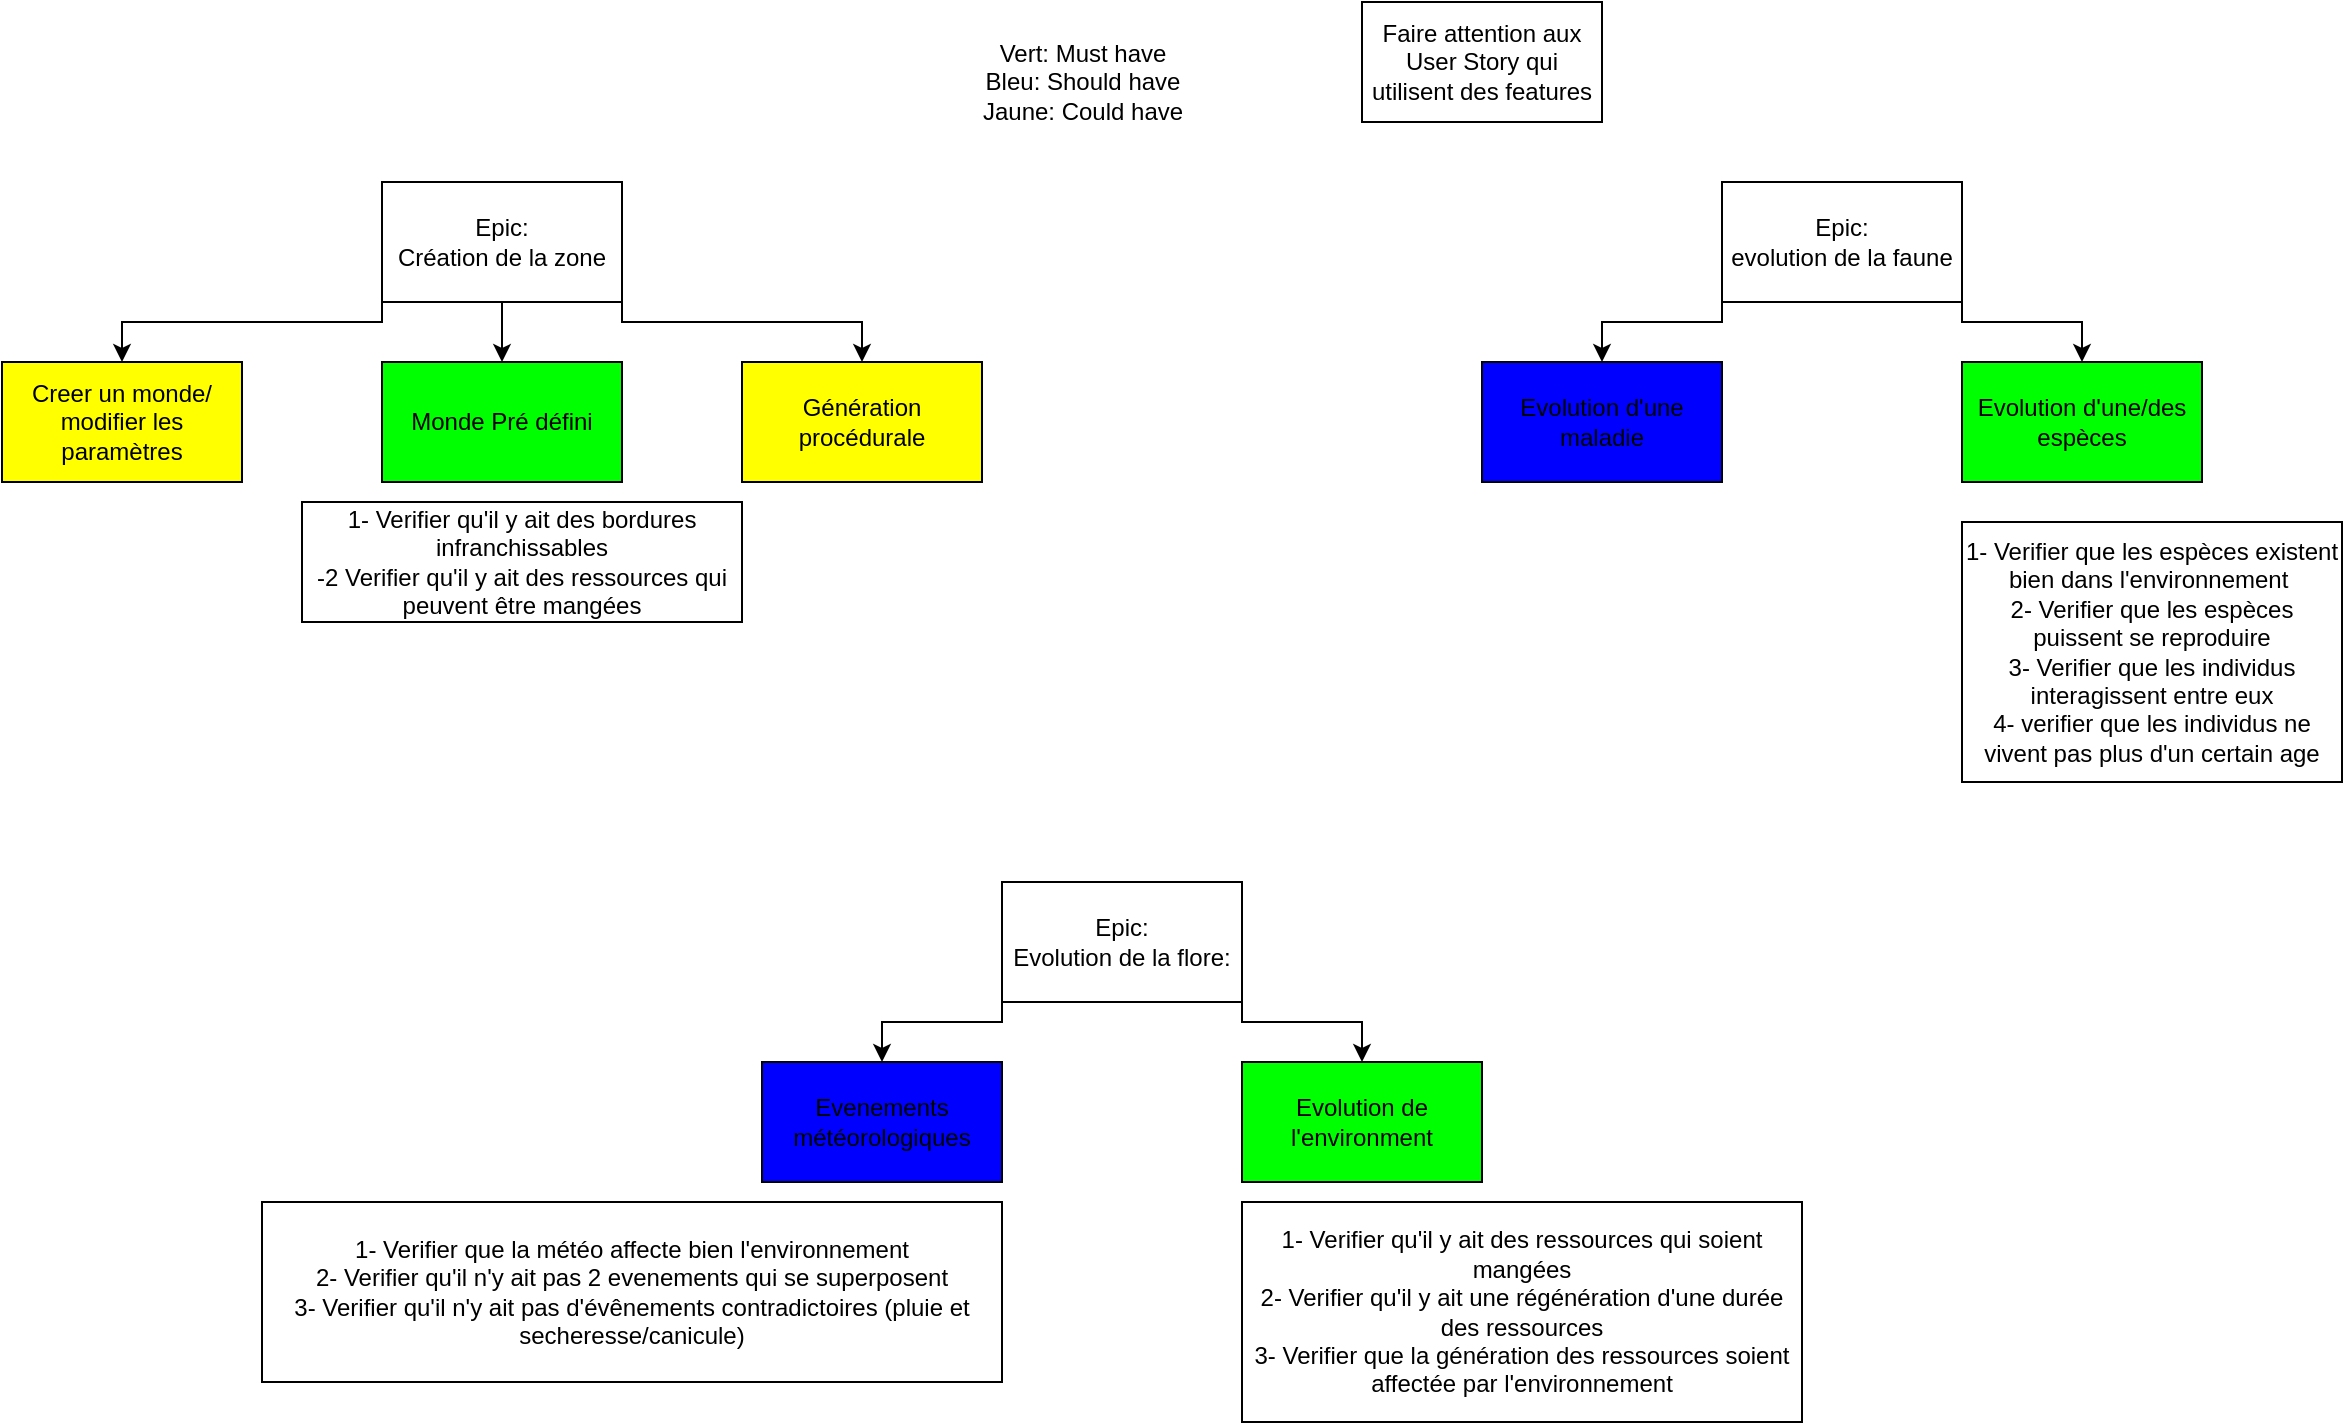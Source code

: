 <mxfile version="24.0.4" type="device">
  <diagram name="Page-1" id="lx1u2AHcaE0cuTb7ovCA">
    <mxGraphModel dx="2533" dy="843" grid="1" gridSize="10" guides="1" tooltips="1" connect="1" arrows="1" fold="1" page="1" pageScale="1" pageWidth="1169" pageHeight="827" math="0" shadow="0">
      <root>
        <mxCell id="0" />
        <mxCell id="1" parent="0" />
        <mxCell id="sjbhRsTt-yPzfuBSUJUp-17" style="edgeStyle=orthogonalEdgeStyle;rounded=0;orthogonalLoop=1;jettySize=auto;html=1;exitX=0;exitY=1;exitDx=0;exitDy=0;" edge="1" parent="1" source="sjbhRsTt-yPzfuBSUJUp-1" target="sjbhRsTt-yPzfuBSUJUp-3">
          <mxGeometry relative="1" as="geometry">
            <Array as="points">
              <mxPoint x="190" y="170" />
              <mxPoint x="130" y="170" />
            </Array>
          </mxGeometry>
        </mxCell>
        <mxCell id="sjbhRsTt-yPzfuBSUJUp-18" style="edgeStyle=orthogonalEdgeStyle;rounded=0;orthogonalLoop=1;jettySize=auto;html=1;exitX=1;exitY=1;exitDx=0;exitDy=0;entryX=0.5;entryY=0;entryDx=0;entryDy=0;" edge="1" parent="1" source="sjbhRsTt-yPzfuBSUJUp-1" target="sjbhRsTt-yPzfuBSUJUp-2">
          <mxGeometry relative="1" as="geometry">
            <Array as="points">
              <mxPoint x="310" y="170" />
              <mxPoint x="370" y="170" />
            </Array>
          </mxGeometry>
        </mxCell>
        <mxCell id="sjbhRsTt-yPzfuBSUJUp-1" value="Epic:&lt;div&gt;evolution de la faune&lt;/div&gt;" style="rounded=0;whiteSpace=wrap;html=1;" vertex="1" parent="1">
          <mxGeometry x="190" y="100" width="120" height="60" as="geometry" />
        </mxCell>
        <mxCell id="sjbhRsTt-yPzfuBSUJUp-2" value="Evolution d&#39;une/des espèces" style="rounded=0;whiteSpace=wrap;html=1;fillColor=#00FF00;" vertex="1" parent="1">
          <mxGeometry x="310" y="190" width="120" height="60" as="geometry" />
        </mxCell>
        <mxCell id="sjbhRsTt-yPzfuBSUJUp-3" value="Evolution d&#39;une maladie" style="rounded=0;whiteSpace=wrap;html=1;fillColor=#0000FF;" vertex="1" parent="1">
          <mxGeometry x="70" y="190" width="120" height="60" as="geometry" />
        </mxCell>
        <mxCell id="sjbhRsTt-yPzfuBSUJUp-13" style="edgeStyle=orthogonalEdgeStyle;rounded=0;orthogonalLoop=1;jettySize=auto;html=1;exitX=1;exitY=1;exitDx=0;exitDy=0;entryX=0.5;entryY=0;entryDx=0;entryDy=0;" edge="1" parent="1" source="sjbhRsTt-yPzfuBSUJUp-8" target="sjbhRsTt-yPzfuBSUJUp-10">
          <mxGeometry relative="1" as="geometry">
            <Array as="points">
              <mxPoint x="-360" y="170" />
              <mxPoint x="-240" y="170" />
            </Array>
          </mxGeometry>
        </mxCell>
        <mxCell id="sjbhRsTt-yPzfuBSUJUp-24" style="edgeStyle=orthogonalEdgeStyle;rounded=0;orthogonalLoop=1;jettySize=auto;html=1;exitX=0.5;exitY=1;exitDx=0;exitDy=0;entryX=0.5;entryY=0;entryDx=0;entryDy=0;" edge="1" parent="1" source="sjbhRsTt-yPzfuBSUJUp-8" target="sjbhRsTt-yPzfuBSUJUp-9">
          <mxGeometry relative="1" as="geometry" />
        </mxCell>
        <mxCell id="sjbhRsTt-yPzfuBSUJUp-25" style="edgeStyle=orthogonalEdgeStyle;rounded=0;orthogonalLoop=1;jettySize=auto;html=1;exitX=0;exitY=1;exitDx=0;exitDy=0;" edge="1" parent="1" source="sjbhRsTt-yPzfuBSUJUp-8" target="sjbhRsTt-yPzfuBSUJUp-22">
          <mxGeometry relative="1" as="geometry">
            <Array as="points">
              <mxPoint x="-480" y="170" />
              <mxPoint x="-610" y="170" />
            </Array>
          </mxGeometry>
        </mxCell>
        <mxCell id="sjbhRsTt-yPzfuBSUJUp-8" value="Epic:&lt;div&gt;Création de la zone&lt;/div&gt;" style="rounded=0;whiteSpace=wrap;html=1;" vertex="1" parent="1">
          <mxGeometry x="-480" y="100" width="120" height="60" as="geometry" />
        </mxCell>
        <mxCell id="sjbhRsTt-yPzfuBSUJUp-9" value="Monde Pré défini" style="rounded=0;whiteSpace=wrap;html=1;fillColor=#00FF00;" vertex="1" parent="1">
          <mxGeometry x="-480" y="190" width="120" height="60" as="geometry" />
        </mxCell>
        <mxCell id="sjbhRsTt-yPzfuBSUJUp-10" value="Génération procédurale" style="rounded=0;whiteSpace=wrap;html=1;fillColor=#FFFF00;" vertex="1" parent="1">
          <mxGeometry x="-300" y="190" width="120" height="60" as="geometry" />
        </mxCell>
        <mxCell id="sjbhRsTt-yPzfuBSUJUp-19" style="edgeStyle=orthogonalEdgeStyle;rounded=0;orthogonalLoop=1;jettySize=auto;html=1;exitX=0;exitY=1;exitDx=0;exitDy=0;entryX=0.5;entryY=0;entryDx=0;entryDy=0;" edge="1" parent="1" source="sjbhRsTt-yPzfuBSUJUp-14" target="sjbhRsTt-yPzfuBSUJUp-15">
          <mxGeometry relative="1" as="geometry">
            <Array as="points">
              <mxPoint x="-170" y="520" />
              <mxPoint x="-230" y="520" />
            </Array>
          </mxGeometry>
        </mxCell>
        <mxCell id="sjbhRsTt-yPzfuBSUJUp-20" style="edgeStyle=orthogonalEdgeStyle;rounded=0;orthogonalLoop=1;jettySize=auto;html=1;exitX=1;exitY=1;exitDx=0;exitDy=0;entryX=0.5;entryY=0;entryDx=0;entryDy=0;" edge="1" parent="1" source="sjbhRsTt-yPzfuBSUJUp-14" target="sjbhRsTt-yPzfuBSUJUp-16">
          <mxGeometry relative="1" as="geometry">
            <Array as="points">
              <mxPoint x="-50" y="520" />
              <mxPoint x="10" y="520" />
            </Array>
          </mxGeometry>
        </mxCell>
        <mxCell id="sjbhRsTt-yPzfuBSUJUp-14" value="Epic:&lt;div&gt;Evolution de la flore:&lt;/div&gt;" style="rounded=0;whiteSpace=wrap;html=1;" vertex="1" parent="1">
          <mxGeometry x="-170" y="450" width="120" height="60" as="geometry" />
        </mxCell>
        <mxCell id="sjbhRsTt-yPzfuBSUJUp-15" value="Evenements météorologiques" style="rounded=0;whiteSpace=wrap;html=1;fillColor=#0000FF;" vertex="1" parent="1">
          <mxGeometry x="-290" y="540" width="120" height="60" as="geometry" />
        </mxCell>
        <mxCell id="sjbhRsTt-yPzfuBSUJUp-16" value="Evolution de l&#39;environment" style="rounded=0;whiteSpace=wrap;html=1;fillColor=#00FF00;" vertex="1" parent="1">
          <mxGeometry x="-50" y="540" width="120" height="60" as="geometry" />
        </mxCell>
        <mxCell id="sjbhRsTt-yPzfuBSUJUp-22" value="Creer un monde/ modifier les paramètres" style="rounded=0;whiteSpace=wrap;html=1;fillColor=#FFFF00;" vertex="1" parent="1">
          <mxGeometry x="-670" y="190" width="120" height="60" as="geometry" />
        </mxCell>
        <mxCell id="sjbhRsTt-yPzfuBSUJUp-26" value="Vert: Must have&lt;div&gt;Bleu: Sh&lt;span style=&quot;background-color: initial;&quot;&gt;ould have&lt;/span&gt;&lt;/div&gt;&lt;div&gt;Jaune: Could have&lt;/div&gt;" style="text;html=1;align=center;verticalAlign=middle;resizable=0;points=[];autosize=1;strokeColor=none;fillColor=none;" vertex="1" parent="1">
          <mxGeometry x="-190" y="20" width="120" height="60" as="geometry" />
        </mxCell>
        <mxCell id="sjbhRsTt-yPzfuBSUJUp-33" value="&lt;div&gt;1- Verifier que les espèces existent bien dans l&#39;environnement&amp;nbsp;&lt;/div&gt;2- Verifier que les espèces puissent se reproduire&lt;div&gt;3- Verifier que les individus interagissent entre eux&lt;/div&gt;&lt;div&gt;4- verifier que les individus ne vivent pas plus d&#39;un certain age&lt;/div&gt;" style="rounded=0;whiteSpace=wrap;html=1;" vertex="1" parent="1">
          <mxGeometry x="310" y="270" width="190" height="130" as="geometry" />
        </mxCell>
        <mxCell id="sjbhRsTt-yPzfuBSUJUp-34" value="1- Verifier qu&#39;il y ait des bordures infranchissables&lt;div&gt;-2 Verifier qu&#39;il y ait des ressources qui peuvent être mangées&lt;/div&gt;" style="rounded=0;whiteSpace=wrap;html=1;" vertex="1" parent="1">
          <mxGeometry x="-520" y="260" width="220" height="60" as="geometry" />
        </mxCell>
        <mxCell id="sjbhRsTt-yPzfuBSUJUp-35" value="1- Verifier qu&#39;il y ait des ressources qui soient mangées&lt;div&gt;2- Verifier qu&#39;il y ait une régénération d&#39;une durée des ressources&lt;/div&gt;&lt;div&gt;3- Verifier que la génération des ressources soient affectée par l&#39;environnement&lt;/div&gt;" style="rounded=0;whiteSpace=wrap;html=1;" vertex="1" parent="1">
          <mxGeometry x="-50" y="610" width="280" height="110" as="geometry" />
        </mxCell>
        <mxCell id="sjbhRsTt-yPzfuBSUJUp-37" value="1- Verifier que la météo affecte bien l&#39;environnement&lt;div&gt;2- Verifier qu&#39;il n&#39;y ait pas 2 evenements qui se superposent&lt;/div&gt;&lt;div&gt;3- Verifier qu&#39;il n&#39;y ait pas d&#39;évênements contradictoires (pluie et secheresse/canicule)&lt;/div&gt;" style="rounded=0;whiteSpace=wrap;html=1;" vertex="1" parent="1">
          <mxGeometry x="-540" y="610" width="370" height="90" as="geometry" />
        </mxCell>
        <mxCell id="sjbhRsTt-yPzfuBSUJUp-38" value="Faire attention aux User Story qui utilisent des features" style="rounded=0;whiteSpace=wrap;html=1;" vertex="1" parent="1">
          <mxGeometry x="10" y="10" width="120" height="60" as="geometry" />
        </mxCell>
      </root>
    </mxGraphModel>
  </diagram>
</mxfile>
